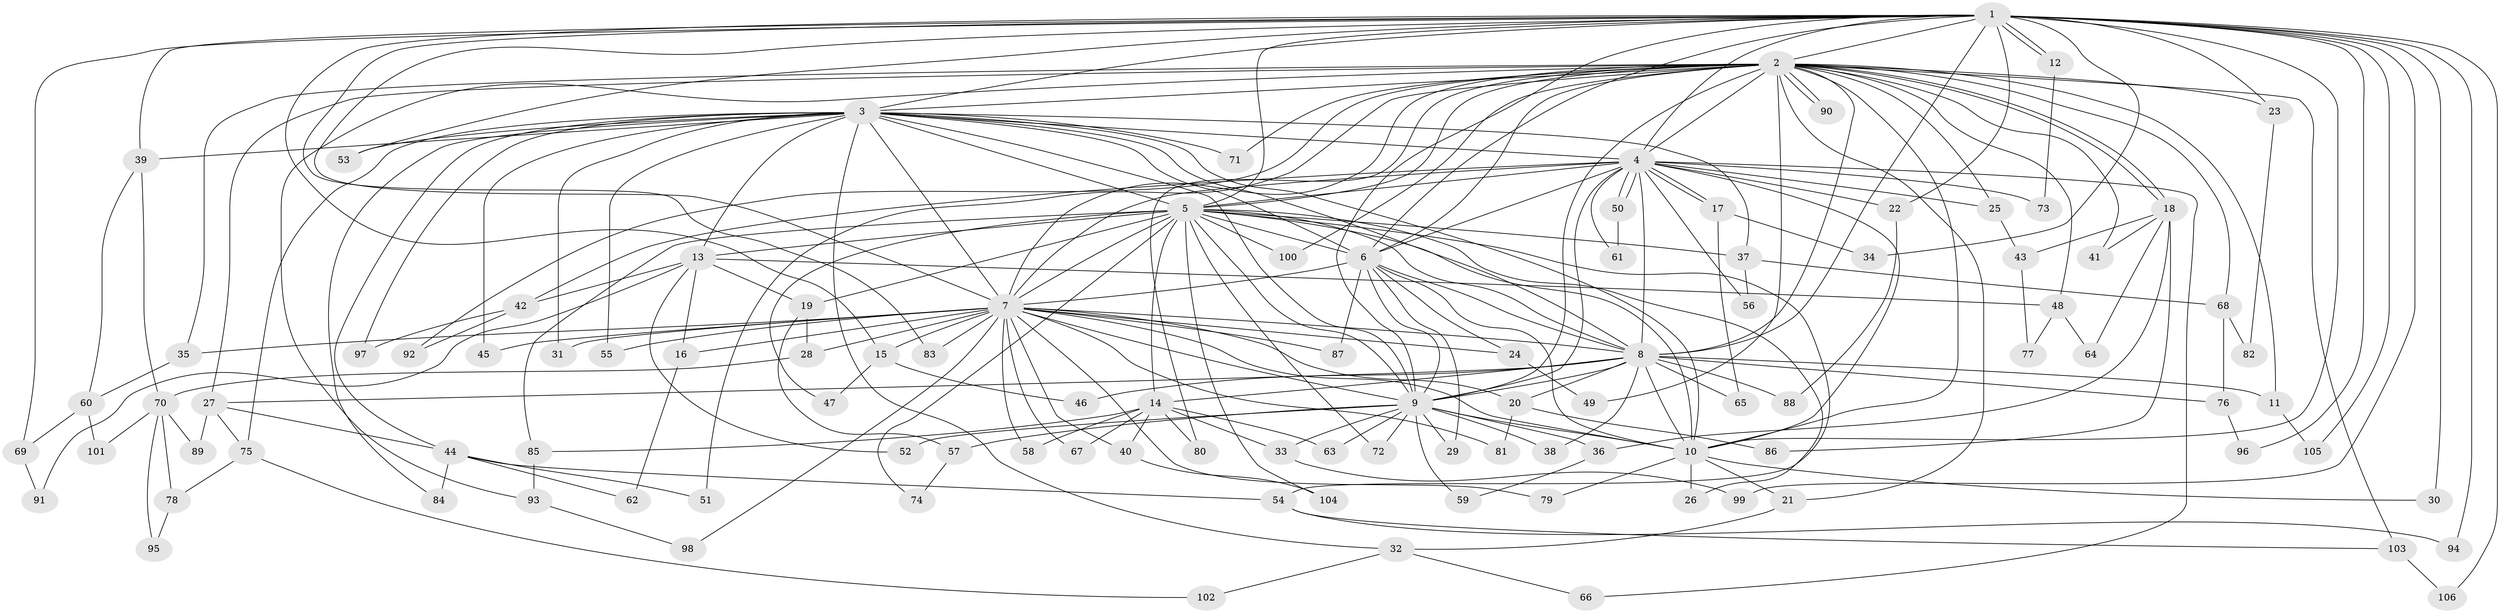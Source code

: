 // coarse degree distribution, {2: 0.3870967741935484, 1: 0.3225806451612903, 5: 0.03225806451612903, 3: 0.0967741935483871, 9: 0.03225806451612903, 12: 0.03225806451612903, 4: 0.03225806451612903, 20: 0.03225806451612903, 13: 0.03225806451612903}
// Generated by graph-tools (version 1.1) at 2025/46/03/04/25 21:46:51]
// undirected, 106 vertices, 237 edges
graph export_dot {
graph [start="1"]
  node [color=gray90,style=filled];
  1;
  2;
  3;
  4;
  5;
  6;
  7;
  8;
  9;
  10;
  11;
  12;
  13;
  14;
  15;
  16;
  17;
  18;
  19;
  20;
  21;
  22;
  23;
  24;
  25;
  26;
  27;
  28;
  29;
  30;
  31;
  32;
  33;
  34;
  35;
  36;
  37;
  38;
  39;
  40;
  41;
  42;
  43;
  44;
  45;
  46;
  47;
  48;
  49;
  50;
  51;
  52;
  53;
  54;
  55;
  56;
  57;
  58;
  59;
  60;
  61;
  62;
  63;
  64;
  65;
  66;
  67;
  68;
  69;
  70;
  71;
  72;
  73;
  74;
  75;
  76;
  77;
  78;
  79;
  80;
  81;
  82;
  83;
  84;
  85;
  86;
  87;
  88;
  89;
  90;
  91;
  92;
  93;
  94;
  95;
  96;
  97;
  98;
  99;
  100;
  101;
  102;
  103;
  104;
  105;
  106;
  1 -- 2;
  1 -- 3;
  1 -- 4;
  1 -- 5;
  1 -- 6;
  1 -- 7;
  1 -- 8;
  1 -- 9;
  1 -- 10;
  1 -- 12;
  1 -- 12;
  1 -- 15;
  1 -- 22;
  1 -- 23;
  1 -- 30;
  1 -- 34;
  1 -- 39;
  1 -- 53;
  1 -- 69;
  1 -- 83;
  1 -- 94;
  1 -- 96;
  1 -- 99;
  1 -- 105;
  1 -- 106;
  2 -- 3;
  2 -- 4;
  2 -- 5;
  2 -- 6;
  2 -- 7;
  2 -- 8;
  2 -- 9;
  2 -- 10;
  2 -- 11;
  2 -- 18;
  2 -- 18;
  2 -- 21;
  2 -- 23;
  2 -- 25;
  2 -- 27;
  2 -- 35;
  2 -- 41;
  2 -- 48;
  2 -- 49;
  2 -- 51;
  2 -- 68;
  2 -- 71;
  2 -- 80;
  2 -- 90;
  2 -- 90;
  2 -- 92;
  2 -- 93;
  2 -- 100;
  2 -- 103;
  3 -- 4;
  3 -- 5;
  3 -- 6;
  3 -- 7;
  3 -- 8;
  3 -- 9;
  3 -- 10;
  3 -- 13;
  3 -- 31;
  3 -- 32;
  3 -- 37;
  3 -- 39;
  3 -- 44;
  3 -- 45;
  3 -- 53;
  3 -- 55;
  3 -- 71;
  3 -- 75;
  3 -- 84;
  3 -- 97;
  4 -- 5;
  4 -- 6;
  4 -- 7;
  4 -- 8;
  4 -- 9;
  4 -- 10;
  4 -- 17;
  4 -- 17;
  4 -- 22;
  4 -- 25;
  4 -- 42;
  4 -- 50;
  4 -- 50;
  4 -- 56;
  4 -- 61;
  4 -- 66;
  4 -- 73;
  5 -- 6;
  5 -- 7;
  5 -- 8;
  5 -- 9;
  5 -- 10;
  5 -- 13;
  5 -- 14;
  5 -- 19;
  5 -- 26;
  5 -- 37;
  5 -- 47;
  5 -- 54;
  5 -- 72;
  5 -- 74;
  5 -- 85;
  5 -- 100;
  5 -- 104;
  6 -- 7;
  6 -- 8;
  6 -- 9;
  6 -- 10;
  6 -- 24;
  6 -- 29;
  6 -- 87;
  7 -- 8;
  7 -- 9;
  7 -- 10;
  7 -- 15;
  7 -- 16;
  7 -- 20;
  7 -- 24;
  7 -- 28;
  7 -- 31;
  7 -- 35;
  7 -- 40;
  7 -- 45;
  7 -- 55;
  7 -- 58;
  7 -- 67;
  7 -- 79;
  7 -- 81;
  7 -- 83;
  7 -- 87;
  7 -- 98;
  8 -- 9;
  8 -- 10;
  8 -- 11;
  8 -- 14;
  8 -- 20;
  8 -- 27;
  8 -- 38;
  8 -- 46;
  8 -- 65;
  8 -- 76;
  8 -- 88;
  9 -- 10;
  9 -- 29;
  9 -- 33;
  9 -- 36;
  9 -- 38;
  9 -- 52;
  9 -- 57;
  9 -- 59;
  9 -- 63;
  9 -- 72;
  10 -- 21;
  10 -- 26;
  10 -- 30;
  10 -- 79;
  11 -- 105;
  12 -- 73;
  13 -- 16;
  13 -- 19;
  13 -- 42;
  13 -- 48;
  13 -- 52;
  13 -- 91;
  14 -- 33;
  14 -- 40;
  14 -- 58;
  14 -- 63;
  14 -- 67;
  14 -- 80;
  14 -- 85;
  15 -- 46;
  15 -- 47;
  16 -- 62;
  17 -- 34;
  17 -- 65;
  18 -- 36;
  18 -- 41;
  18 -- 43;
  18 -- 64;
  18 -- 86;
  19 -- 28;
  19 -- 57;
  20 -- 81;
  20 -- 86;
  21 -- 32;
  22 -- 88;
  23 -- 82;
  24 -- 49;
  25 -- 43;
  27 -- 44;
  27 -- 75;
  27 -- 89;
  28 -- 70;
  32 -- 66;
  32 -- 102;
  33 -- 99;
  35 -- 60;
  36 -- 59;
  37 -- 56;
  37 -- 68;
  39 -- 60;
  39 -- 70;
  40 -- 104;
  42 -- 92;
  42 -- 97;
  43 -- 77;
  44 -- 51;
  44 -- 54;
  44 -- 62;
  44 -- 84;
  48 -- 64;
  48 -- 77;
  50 -- 61;
  54 -- 94;
  54 -- 103;
  57 -- 74;
  60 -- 69;
  60 -- 101;
  68 -- 76;
  68 -- 82;
  69 -- 91;
  70 -- 78;
  70 -- 89;
  70 -- 95;
  70 -- 101;
  75 -- 78;
  75 -- 102;
  76 -- 96;
  78 -- 95;
  85 -- 93;
  93 -- 98;
  103 -- 106;
}
